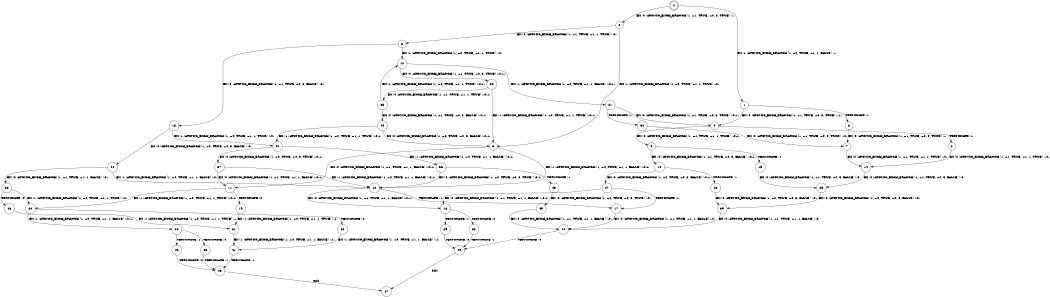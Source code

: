digraph BCG {
size = "7, 10.5";
center = TRUE;
node [shape = circle];
0 [peripheries = 2];
0 -> 1 [label = "EX !1 !ATOMIC_EXCH_BRANCH (1, +0, TRUE, +1, 1, FALSE) !::"];
0 -> 2 [label = "EX !0 !ATOMIC_EXCH_BRANCH (1, +1, TRUE, +0, 3, TRUE) !::"];
1 -> 3 [label = "TERMINATE !1"];
1 -> 4 [label = "EX !0 !ATOMIC_EXCH_BRANCH (1, +1, TRUE, +0, 3, TRUE) !:1:"];
2 -> 5 [label = "EX !1 !ATOMIC_EXCH_BRANCH (1, +0, TRUE, +1, 1, TRUE) !:0:"];
2 -> 6 [label = "EX !0 !ATOMIC_EXCH_BRANCH (1, +1, TRUE, +1, 1, TRUE) !:0:"];
3 -> 7 [label = "EX !0 !ATOMIC_EXCH_BRANCH (1, +1, TRUE, +0, 3, TRUE) !::"];
4 -> 8 [label = "TERMINATE !1"];
4 -> 9 [label = "EX !0 !ATOMIC_EXCH_BRANCH (1, +1, TRUE, +1, 1, TRUE) !:0:1:"];
5 -> 10 [label = "EX !1 !ATOMIC_EXCH_BRANCH (1, +0, TRUE, +1, 1, FALSE) !:0:1:"];
5 -> 11 [label = "EX !0 !ATOMIC_EXCH_BRANCH (1, +1, TRUE, +1, 1, FALSE) !:0:1:"];
6 -> 12 [label = "EX !1 !ATOMIC_EXCH_BRANCH (1, +0, TRUE, +1, 1, TRUE) !:0:"];
6 -> 13 [label = "EX !0 !ATOMIC_EXCH_BRANCH (1, +1, TRUE, +0, 3, FALSE) !:0:"];
7 -> 14 [label = "EX !0 !ATOMIC_EXCH_BRANCH (1, +1, TRUE, +1, 1, TRUE) !:0:"];
8 -> 14 [label = "EX !0 !ATOMIC_EXCH_BRANCH (1, +1, TRUE, +1, 1, TRUE) !:0:"];
9 -> 15 [label = "TERMINATE !1"];
9 -> 16 [label = "EX !0 !ATOMIC_EXCH_BRANCH (1, +1, TRUE, +0, 3, FALSE) !:0:1:"];
10 -> 17 [label = "TERMINATE !1"];
10 -> 18 [label = "EX !0 !ATOMIC_EXCH_BRANCH (1, +1, TRUE, +1, 1, FALSE) !:0:1:"];
11 -> 19 [label = "TERMINATE !0"];
11 -> 20 [label = "EX !1 !ATOMIC_EXCH_BRANCH (1, +0, TRUE, +1, 1, TRUE) !:0:1:"];
12 -> 21 [label = "EX !1 !ATOMIC_EXCH_BRANCH (1, +0, TRUE, +1, 1, FALSE) !:0:1:"];
12 -> 22 [label = "EX !0 !ATOMIC_EXCH_BRANCH (1, +1, TRUE, +0, 3, TRUE) !:0:1:"];
13 -> 23 [label = "EX !1 !ATOMIC_EXCH_BRANCH (1, +0, TRUE, +1, 1, TRUE) !:0:"];
13 -> 24 [label = "EX !0 !ATOMIC_EXCH_BRANCH (1, +0, TRUE, +0, 3, FALSE) !:0:"];
14 -> 25 [label = "EX !0 !ATOMIC_EXCH_BRANCH (1, +1, TRUE, +0, 3, FALSE) !:0:"];
15 -> 25 [label = "EX !0 !ATOMIC_EXCH_BRANCH (1, +1, TRUE, +0, 3, FALSE) !:0:"];
16 -> 26 [label = "TERMINATE !1"];
16 -> 27 [label = "EX !0 !ATOMIC_EXCH_BRANCH (1, +0, TRUE, +0, 3, FALSE) !:0:1:"];
17 -> 28 [label = "EX !0 !ATOMIC_EXCH_BRANCH (1, +1, TRUE, +1, 1, FALSE) !:0:"];
18 -> 29 [label = "TERMINATE !1"];
18 -> 30 [label = "TERMINATE !0"];
19 -> 31 [label = "EX !1 !ATOMIC_EXCH_BRANCH (1, +0, TRUE, +1, 1, TRUE) !:1:"];
20 -> 32 [label = "TERMINATE !0"];
20 -> 33 [label = "EX !1 !ATOMIC_EXCH_BRANCH (1, +0, TRUE, +1, 1, FALSE) !:0:1:"];
21 -> 34 [label = "TERMINATE !1"];
21 -> 4 [label = "EX !0 !ATOMIC_EXCH_BRANCH (1, +1, TRUE, +0, 3, TRUE) !:0:1:"];
22 -> 5 [label = "EX !1 !ATOMIC_EXCH_BRANCH (1, +0, TRUE, +1, 1, TRUE) !:0:1:"];
22 -> 35 [label = "EX !0 !ATOMIC_EXCH_BRANCH (1, +1, TRUE, +1, 1, TRUE) !:0:1:"];
23 -> 36 [label = "EX !1 !ATOMIC_EXCH_BRANCH (1, +0, TRUE, +1, 1, FALSE) !:0:1:"];
23 -> 37 [label = "EX !0 !ATOMIC_EXCH_BRANCH (1, +0, TRUE, +0, 3, TRUE) !:0:1:"];
24 -> 10 [label = "EX !1 !ATOMIC_EXCH_BRANCH (1, +0, TRUE, +1, 1, FALSE) !:0:"];
24 -> 38 [label = "EX !0 !ATOMIC_EXCH_BRANCH (1, +1, TRUE, +1, 1, FALSE) !:0:"];
25 -> 39 [label = "EX !0 !ATOMIC_EXCH_BRANCH (1, +0, TRUE, +0, 3, FALSE) !:0:"];
26 -> 39 [label = "EX !0 !ATOMIC_EXCH_BRANCH (1, +0, TRUE, +0, 3, FALSE) !:0:"];
27 -> 17 [label = "TERMINATE !1"];
27 -> 18 [label = "EX !0 !ATOMIC_EXCH_BRANCH (1, +1, TRUE, +1, 1, FALSE) !:0:1:"];
28 -> 40 [label = "TERMINATE !0"];
29 -> 40 [label = "TERMINATE !0"];
30 -> 40 [label = "TERMINATE !1"];
31 -> 41 [label = "EX !1 !ATOMIC_EXCH_BRANCH (1, +0, TRUE, +1, 1, FALSE) !:1:"];
32 -> 41 [label = "EX !1 !ATOMIC_EXCH_BRANCH (1, +0, TRUE, +1, 1, FALSE) !:1:"];
33 -> 42 [label = "TERMINATE !1"];
33 -> 43 [label = "TERMINATE !0"];
34 -> 7 [label = "EX !0 !ATOMIC_EXCH_BRANCH (1, +1, TRUE, +0, 3, TRUE) !:0:"];
35 -> 12 [label = "EX !1 !ATOMIC_EXCH_BRANCH (1, +0, TRUE, +1, 1, TRUE) !:0:1:"];
35 -> 44 [label = "EX !0 !ATOMIC_EXCH_BRANCH (1, +1, TRUE, +0, 3, FALSE) !:0:1:"];
36 -> 45 [label = "TERMINATE !1"];
36 -> 10 [label = "EX !0 !ATOMIC_EXCH_BRANCH (1, +0, TRUE, +0, 3, TRUE) !:0:1:"];
37 -> 10 [label = "EX !1 !ATOMIC_EXCH_BRANCH (1, +0, TRUE, +1, 1, FALSE) !:0:1:"];
37 -> 11 [label = "EX !0 !ATOMIC_EXCH_BRANCH (1, +1, TRUE, +1, 1, FALSE) !:0:1:"];
38 -> 46 [label = "TERMINATE !0"];
38 -> 20 [label = "EX !1 !ATOMIC_EXCH_BRANCH (1, +0, TRUE, +1, 1, TRUE) !:0:"];
39 -> 28 [label = "EX !0 !ATOMIC_EXCH_BRANCH (1, +1, TRUE, +1, 1, FALSE) !:0:"];
40 -> 47 [label = "exit"];
41 -> 48 [label = "TERMINATE !1"];
42 -> 48 [label = "TERMINATE !0"];
43 -> 48 [label = "TERMINATE !1"];
44 -> 23 [label = "EX !1 !ATOMIC_EXCH_BRANCH (1, +0, TRUE, +1, 1, TRUE) !:0:1:"];
44 -> 5 [label = "EX !0 !ATOMIC_EXCH_BRANCH (1, +0, TRUE, +0, 3, FALSE) !:0:1:"];
45 -> 49 [label = "EX !0 !ATOMIC_EXCH_BRANCH (1, +0, TRUE, +0, 3, TRUE) !:0:"];
46 -> 31 [label = "EX !1 !ATOMIC_EXCH_BRANCH (1, +0, TRUE, +1, 1, TRUE) !::"];
48 -> 47 [label = "exit"];
49 -> 28 [label = "EX !0 !ATOMIC_EXCH_BRANCH (1, +1, TRUE, +1, 1, FALSE) !:0:"];
}
